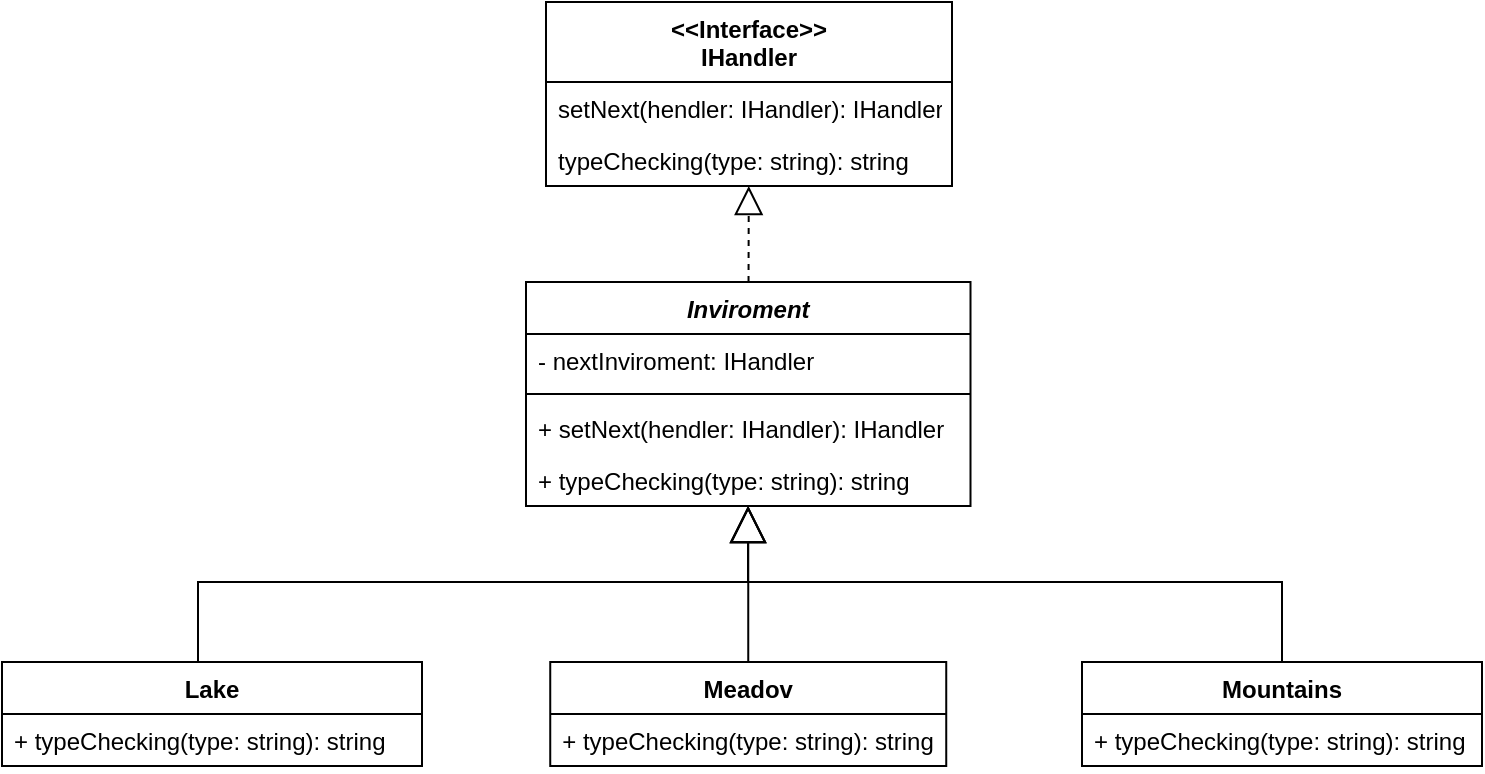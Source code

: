 <mxfile version="20.6.2" type="device"><diagram id="JxVl9-KL9zyZT48frTaW" name="Сторінка-1"><mxGraphModel dx="1185" dy="588" grid="1" gridSize="10" guides="1" tooltips="1" connect="1" arrows="1" fold="1" page="1" pageScale="1" pageWidth="827" pageHeight="583" math="0" shadow="0"><root><mxCell id="0"/><mxCell id="1" parent="0"/><mxCell id="J-VuRPMpUOohqxvUlcjD-1" value="&lt;&lt;Interface&gt;&gt;&#10;IHandler" style="swimlane;fontStyle=1;align=center;verticalAlign=top;childLayout=stackLayout;horizontal=1;startSize=40;horizontalStack=0;resizeParent=1;resizeParentMax=0;resizeLast=0;collapsible=1;marginBottom=0;" parent="1" vertex="1"><mxGeometry x="312" y="40" width="203" height="92" as="geometry"/></mxCell><mxCell id="J-VuRPMpUOohqxvUlcjD-2" value="setNext(hendler: IHandler): IHandler" style="text;strokeColor=none;fillColor=none;align=left;verticalAlign=top;spacingLeft=4;spacingRight=4;overflow=hidden;rotatable=0;points=[[0,0.5],[1,0.5]];portConstraint=eastwest;" parent="J-VuRPMpUOohqxvUlcjD-1" vertex="1"><mxGeometry y="40" width="203" height="26" as="geometry"/></mxCell><mxCell id="J-VuRPMpUOohqxvUlcjD-10" value="typeChecking(type: string): string" style="text;strokeColor=none;fillColor=none;align=left;verticalAlign=top;spacingLeft=4;spacingRight=4;overflow=hidden;rotatable=0;points=[[0,0.5],[1,0.5]];portConstraint=eastwest;" parent="J-VuRPMpUOohqxvUlcjD-1" vertex="1"><mxGeometry y="66" width="203" height="26" as="geometry"/></mxCell><mxCell id="J-VuRPMpUOohqxvUlcjD-5" value="Inviroment" style="swimlane;fontStyle=3;align=center;verticalAlign=top;childLayout=stackLayout;horizontal=1;startSize=26;horizontalStack=0;resizeParent=1;resizeParentMax=0;resizeLast=0;collapsible=1;marginBottom=0;" parent="1" vertex="1"><mxGeometry x="302" y="180" width="222.25" height="112" as="geometry"/></mxCell><mxCell id="J-VuRPMpUOohqxvUlcjD-6" value="- nextInviroment: IHandler" style="text;strokeColor=none;fillColor=none;align=left;verticalAlign=top;spacingLeft=4;spacingRight=4;overflow=hidden;rotatable=0;points=[[0,0.5],[1,0.5]];portConstraint=eastwest;" parent="J-VuRPMpUOohqxvUlcjD-5" vertex="1"><mxGeometry y="26" width="222.25" height="26" as="geometry"/></mxCell><mxCell id="J-VuRPMpUOohqxvUlcjD-7" value="" style="line;strokeWidth=1;fillColor=none;align=left;verticalAlign=middle;spacingTop=-1;spacingLeft=3;spacingRight=3;rotatable=0;labelPosition=right;points=[];portConstraint=eastwest;strokeColor=inherit;" parent="J-VuRPMpUOohqxvUlcjD-5" vertex="1"><mxGeometry y="52" width="222.25" height="8" as="geometry"/></mxCell><mxCell id="J-VuRPMpUOohqxvUlcjD-9" value="+ setNext(hendler: IHandler): IHandler" style="text;strokeColor=none;fillColor=none;align=left;verticalAlign=top;spacingLeft=4;spacingRight=4;overflow=hidden;rotatable=0;points=[[0,0.5],[1,0.5]];portConstraint=eastwest;" parent="J-VuRPMpUOohqxvUlcjD-5" vertex="1"><mxGeometry y="60" width="222.25" height="26" as="geometry"/></mxCell><mxCell id="J-VuRPMpUOohqxvUlcjD-4" value="+ typeChecking(type: string): string" style="text;strokeColor=none;fillColor=none;align=left;verticalAlign=top;spacingLeft=4;spacingRight=4;overflow=hidden;rotatable=0;points=[[0,0.5],[1,0.5]];portConstraint=eastwest;" parent="J-VuRPMpUOohqxvUlcjD-5" vertex="1"><mxGeometry y="86" width="222.25" height="26" as="geometry"/></mxCell><mxCell id="J-VuRPMpUOohqxvUlcjD-11" value="Lake" style="swimlane;fontStyle=1;align=center;verticalAlign=top;childLayout=stackLayout;horizontal=1;startSize=26;horizontalStack=0;resizeParent=1;resizeParentMax=0;resizeLast=0;collapsible=1;marginBottom=0;" parent="1" vertex="1"><mxGeometry x="40" y="370" width="210" height="52" as="geometry"/></mxCell><mxCell id="J-VuRPMpUOohqxvUlcjD-15" value="+ typeChecking(type: string): string" style="text;strokeColor=none;fillColor=none;align=left;verticalAlign=top;spacingLeft=4;spacingRight=4;overflow=hidden;rotatable=0;points=[[0,0.5],[1,0.5]];portConstraint=eastwest;" parent="J-VuRPMpUOohqxvUlcjD-11" vertex="1"><mxGeometry y="26" width="210" height="26" as="geometry"/></mxCell><mxCell id="J-VuRPMpUOohqxvUlcjD-17" value="Meadov" style="swimlane;fontStyle=1;align=center;verticalAlign=top;childLayout=stackLayout;horizontal=1;startSize=26;horizontalStack=0;resizeParent=1;resizeParentMax=0;resizeLast=0;collapsible=1;marginBottom=0;" parent="1" vertex="1"><mxGeometry x="314.12" y="370" width="198" height="52" as="geometry"/></mxCell><mxCell id="J-VuRPMpUOohqxvUlcjD-18" value="+ typeChecking(type: string): string" style="text;strokeColor=none;fillColor=none;align=left;verticalAlign=top;spacingLeft=4;spacingRight=4;overflow=hidden;rotatable=0;points=[[0,0.5],[1,0.5]];portConstraint=eastwest;" parent="J-VuRPMpUOohqxvUlcjD-17" vertex="1"><mxGeometry y="26" width="198" height="26" as="geometry"/></mxCell><mxCell id="J-VuRPMpUOohqxvUlcjD-20" value="Mountains" style="swimlane;fontStyle=1;align=center;verticalAlign=top;childLayout=stackLayout;horizontal=1;startSize=26;horizontalStack=0;resizeParent=1;resizeParentMax=0;resizeLast=0;collapsible=1;marginBottom=0;" parent="1" vertex="1"><mxGeometry x="580" y="370" width="200" height="52" as="geometry"/></mxCell><mxCell id="J-VuRPMpUOohqxvUlcjD-21" value="+ typeChecking(type: string): string" style="text;strokeColor=none;fillColor=none;align=left;verticalAlign=top;spacingLeft=4;spacingRight=4;overflow=hidden;rotatable=0;points=[[0,0.5],[1,0.5]];portConstraint=eastwest;" parent="J-VuRPMpUOohqxvUlcjD-20" vertex="1"><mxGeometry y="26" width="200" height="26" as="geometry"/></mxCell><mxCell id="J-VuRPMpUOohqxvUlcjD-24" value="" style="endArrow=block;dashed=1;endFill=0;endSize=12;html=1;rounded=0;" parent="1" source="J-VuRPMpUOohqxvUlcjD-5" target="J-VuRPMpUOohqxvUlcjD-1" edge="1"><mxGeometry width="160" relative="1" as="geometry"><mxPoint x="380" y="300" as="sourcePoint"/><mxPoint x="160" y="160" as="targetPoint"/></mxGeometry></mxCell><mxCell id="J-VuRPMpUOohqxvUlcjD-25" value="" style="endArrow=block;endSize=16;endFill=0;html=1;rounded=0;edgeStyle=orthogonalEdgeStyle;" parent="1" edge="1"><mxGeometry width="160" relative="1" as="geometry"><mxPoint x="138.0" y="370.0" as="sourcePoint"/><mxPoint x="413" y="292.0" as="targetPoint"/><Array as="points"><mxPoint x="138" y="330"/><mxPoint x="413" y="330"/></Array></mxGeometry></mxCell><mxCell id="J-VuRPMpUOohqxvUlcjD-28" value="" style="endArrow=block;endSize=16;endFill=0;html=1;rounded=0;" parent="1" source="J-VuRPMpUOohqxvUlcjD-17" target="J-VuRPMpUOohqxvUlcjD-5" edge="1"><mxGeometry x="-0.026" y="7" width="160" relative="1" as="geometry"><mxPoint x="380" y="300" as="sourcePoint"/><mxPoint x="250" y="250" as="targetPoint"/><mxPoint as="offset"/></mxGeometry></mxCell><mxCell id="J-VuRPMpUOohqxvUlcjD-29" value="" style="endArrow=block;endSize=16;endFill=0;html=1;rounded=0;edgeStyle=orthogonalEdgeStyle;" parent="1" source="J-VuRPMpUOohqxvUlcjD-20" target="J-VuRPMpUOohqxvUlcjD-5" edge="1"><mxGeometry width="160" relative="1" as="geometry"><mxPoint x="360" y="310" as="sourcePoint"/><mxPoint x="790" y="270" as="targetPoint"/><Array as="points"><mxPoint x="680" y="330"/><mxPoint x="413" y="330"/></Array></mxGeometry></mxCell></root></mxGraphModel></diagram></mxfile>